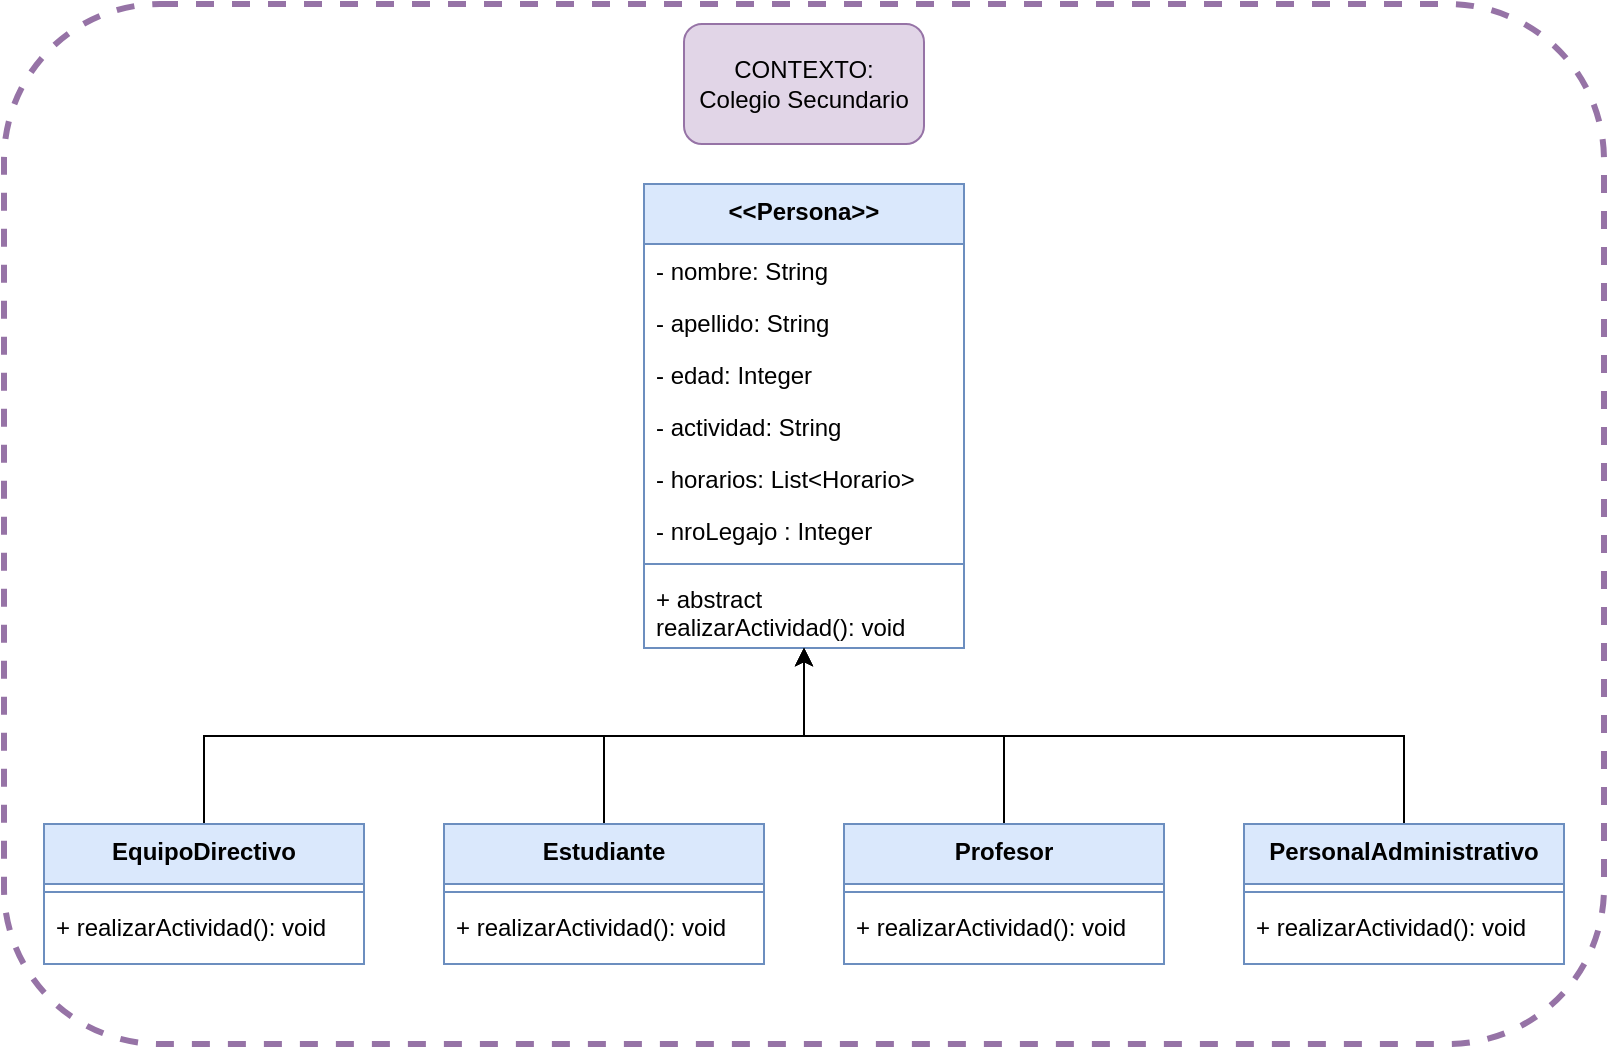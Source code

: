<mxfile version="21.6.9" type="device">
  <diagram id="C5RBs43oDa-KdzZeNtuy" name="Page-1">
    <mxGraphModel dx="1689" dy="1086" grid="1" gridSize="10" guides="1" tooltips="1" connect="1" arrows="1" fold="1" page="1" pageScale="1" pageWidth="827" pageHeight="1169" math="0" shadow="0">
      <root>
        <mxCell id="WIyWlLk6GJQsqaUBKTNV-0" />
        <mxCell id="WIyWlLk6GJQsqaUBKTNV-1" parent="WIyWlLk6GJQsqaUBKTNV-0" />
        <mxCell id="ou2kCYRBUNyOAodPL7JG-32" value="&amp;lt;&amp;lt;Persona&amp;gt;&amp;gt;" style="swimlane;fontStyle=1;align=center;verticalAlign=top;childLayout=stackLayout;horizontal=1;startSize=30;horizontalStack=0;resizeParent=1;resizeParentMax=0;resizeLast=0;collapsible=1;marginBottom=0;whiteSpace=wrap;html=1;fillColor=#dae8fc;strokeColor=#6c8ebf;" parent="WIyWlLk6GJQsqaUBKTNV-1" vertex="1">
          <mxGeometry x="300" y="130" width="160" height="232" as="geometry" />
        </mxCell>
        <mxCell id="ou2kCYRBUNyOAodPL7JG-33" value="- nombre: String" style="text;strokeColor=none;fillColor=none;align=left;verticalAlign=top;spacingLeft=4;spacingRight=4;overflow=hidden;rotatable=0;points=[[0,0.5],[1,0.5]];portConstraint=eastwest;whiteSpace=wrap;html=1;" parent="ou2kCYRBUNyOAodPL7JG-32" vertex="1">
          <mxGeometry y="30" width="160" height="26" as="geometry" />
        </mxCell>
        <mxCell id="ou2kCYRBUNyOAodPL7JG-37" value="- apellido: String" style="text;strokeColor=none;fillColor=none;align=left;verticalAlign=top;spacingLeft=4;spacingRight=4;overflow=hidden;rotatable=0;points=[[0,0.5],[1,0.5]];portConstraint=eastwest;whiteSpace=wrap;html=1;" parent="ou2kCYRBUNyOAodPL7JG-32" vertex="1">
          <mxGeometry y="56" width="160" height="26" as="geometry" />
        </mxCell>
        <mxCell id="ou2kCYRBUNyOAodPL7JG-38" value="- edad: Integer" style="text;strokeColor=none;fillColor=none;align=left;verticalAlign=top;spacingLeft=4;spacingRight=4;overflow=hidden;rotatable=0;points=[[0,0.5],[1,0.5]];portConstraint=eastwest;whiteSpace=wrap;html=1;" parent="ou2kCYRBUNyOAodPL7JG-32" vertex="1">
          <mxGeometry y="82" width="160" height="26" as="geometry" />
        </mxCell>
        <mxCell id="ou2kCYRBUNyOAodPL7JG-39" value="- actividad: String" style="text;strokeColor=none;fillColor=none;align=left;verticalAlign=top;spacingLeft=4;spacingRight=4;overflow=hidden;rotatable=0;points=[[0,0.5],[1,0.5]];portConstraint=eastwest;whiteSpace=wrap;html=1;" parent="ou2kCYRBUNyOAodPL7JG-32" vertex="1">
          <mxGeometry y="108" width="160" height="26" as="geometry" />
        </mxCell>
        <mxCell id="Tk4YuWELkc5uPtAZ75Xs-0" value="- horarios: List&amp;lt;Horario&amp;gt;" style="text;strokeColor=none;fillColor=none;align=left;verticalAlign=top;spacingLeft=4;spacingRight=4;overflow=hidden;rotatable=0;points=[[0,0.5],[1,0.5]];portConstraint=eastwest;whiteSpace=wrap;html=1;" vertex="1" parent="ou2kCYRBUNyOAodPL7JG-32">
          <mxGeometry y="134" width="160" height="26" as="geometry" />
        </mxCell>
        <mxCell id="Tk4YuWELkc5uPtAZ75Xs-36" value="- nroLegajo : Integer" style="text;strokeColor=none;fillColor=none;align=left;verticalAlign=top;spacingLeft=4;spacingRight=4;overflow=hidden;rotatable=0;points=[[0,0.5],[1,0.5]];portConstraint=eastwest;whiteSpace=wrap;html=1;" vertex="1" parent="ou2kCYRBUNyOAodPL7JG-32">
          <mxGeometry y="160" width="160" height="26" as="geometry" />
        </mxCell>
        <mxCell id="ou2kCYRBUNyOAodPL7JG-34" value="" style="line;strokeWidth=1;fillColor=none;align=left;verticalAlign=middle;spacingTop=-1;spacingLeft=3;spacingRight=3;rotatable=0;labelPosition=right;points=[];portConstraint=eastwest;strokeColor=inherit;" parent="ou2kCYRBUNyOAodPL7JG-32" vertex="1">
          <mxGeometry y="186" width="160" height="8" as="geometry" />
        </mxCell>
        <mxCell id="ou2kCYRBUNyOAodPL7JG-35" value="+ abstract realizarActividad(): void" style="text;strokeColor=none;fillColor=none;align=left;verticalAlign=top;spacingLeft=4;spacingRight=4;overflow=hidden;rotatable=0;points=[[0,0.5],[1,0.5]];portConstraint=eastwest;whiteSpace=wrap;html=1;" parent="ou2kCYRBUNyOAodPL7JG-32" vertex="1">
          <mxGeometry y="194" width="160" height="38" as="geometry" />
        </mxCell>
        <mxCell id="ou2kCYRBUNyOAodPL7JG-36" value="CONTEXTO:&lt;br&gt;Colegio Secundario" style="rounded=1;whiteSpace=wrap;html=1;fillColor=#e1d5e7;strokeColor=#9673a6;" parent="WIyWlLk6GJQsqaUBKTNV-1" vertex="1">
          <mxGeometry x="320" y="50" width="120" height="60" as="geometry" />
        </mxCell>
        <mxCell id="Tk4YuWELkc5uPtAZ75Xs-38" style="edgeStyle=orthogonalEdgeStyle;rounded=0;orthogonalLoop=1;jettySize=auto;html=1;exitX=0.5;exitY=0;exitDx=0;exitDy=0;" edge="1" parent="WIyWlLk6GJQsqaUBKTNV-1" source="Tk4YuWELkc5uPtAZ75Xs-1" target="ou2kCYRBUNyOAodPL7JG-32">
          <mxGeometry relative="1" as="geometry" />
        </mxCell>
        <mxCell id="Tk4YuWELkc5uPtAZ75Xs-1" value="PersonalAdministrativo" style="swimlane;fontStyle=1;align=center;verticalAlign=top;childLayout=stackLayout;horizontal=1;startSize=30;horizontalStack=0;resizeParent=1;resizeParentMax=0;resizeLast=0;collapsible=1;marginBottom=0;whiteSpace=wrap;html=1;fillColor=#dae8fc;strokeColor=#6c8ebf;" vertex="1" parent="WIyWlLk6GJQsqaUBKTNV-1">
          <mxGeometry x="600" y="450" width="160" height="70" as="geometry" />
        </mxCell>
        <mxCell id="Tk4YuWELkc5uPtAZ75Xs-7" value="" style="line;strokeWidth=1;fillColor=none;align=left;verticalAlign=middle;spacingTop=-1;spacingLeft=3;spacingRight=3;rotatable=0;labelPosition=right;points=[];portConstraint=eastwest;strokeColor=inherit;" vertex="1" parent="Tk4YuWELkc5uPtAZ75Xs-1">
          <mxGeometry y="30" width="160" height="8" as="geometry" />
        </mxCell>
        <mxCell id="Tk4YuWELkc5uPtAZ75Xs-8" value="+ realizarActividad(): void" style="text;strokeColor=none;fillColor=none;align=left;verticalAlign=top;spacingLeft=4;spacingRight=4;overflow=hidden;rotatable=0;points=[[0,0.5],[1,0.5]];portConstraint=eastwest;whiteSpace=wrap;html=1;" vertex="1" parent="Tk4YuWELkc5uPtAZ75Xs-1">
          <mxGeometry y="38" width="160" height="32" as="geometry" />
        </mxCell>
        <mxCell id="Tk4YuWELkc5uPtAZ75Xs-37" style="edgeStyle=orthogonalEdgeStyle;rounded=0;orthogonalLoop=1;jettySize=auto;html=1;exitX=0.5;exitY=0;exitDx=0;exitDy=0;" edge="1" parent="WIyWlLk6GJQsqaUBKTNV-1" source="Tk4YuWELkc5uPtAZ75Xs-9" target="ou2kCYRBUNyOAodPL7JG-32">
          <mxGeometry relative="1" as="geometry" />
        </mxCell>
        <mxCell id="Tk4YuWELkc5uPtAZ75Xs-9" value="EquipoDirectivo" style="swimlane;fontStyle=1;align=center;verticalAlign=top;childLayout=stackLayout;horizontal=1;startSize=30;horizontalStack=0;resizeParent=1;resizeParentMax=0;resizeLast=0;collapsible=1;marginBottom=0;whiteSpace=wrap;html=1;fillColor=#dae8fc;strokeColor=#6c8ebf;" vertex="1" parent="WIyWlLk6GJQsqaUBKTNV-1">
          <mxGeometry y="450" width="160" height="70" as="geometry" />
        </mxCell>
        <mxCell id="Tk4YuWELkc5uPtAZ75Xs-15" value="" style="line;strokeWidth=1;fillColor=none;align=left;verticalAlign=middle;spacingTop=-1;spacingLeft=3;spacingRight=3;rotatable=0;labelPosition=right;points=[];portConstraint=eastwest;strokeColor=inherit;" vertex="1" parent="Tk4YuWELkc5uPtAZ75Xs-9">
          <mxGeometry y="30" width="160" height="8" as="geometry" />
        </mxCell>
        <mxCell id="Tk4YuWELkc5uPtAZ75Xs-16" value="+ realizarActividad(): void" style="text;strokeColor=none;fillColor=none;align=left;verticalAlign=top;spacingLeft=4;spacingRight=4;overflow=hidden;rotatable=0;points=[[0,0.5],[1,0.5]];portConstraint=eastwest;whiteSpace=wrap;html=1;" vertex="1" parent="Tk4YuWELkc5uPtAZ75Xs-9">
          <mxGeometry y="38" width="160" height="32" as="geometry" />
        </mxCell>
        <mxCell id="Tk4YuWELkc5uPtAZ75Xs-40" style="edgeStyle=orthogonalEdgeStyle;rounded=0;orthogonalLoop=1;jettySize=auto;html=1;" edge="1" parent="WIyWlLk6GJQsqaUBKTNV-1" source="Tk4YuWELkc5uPtAZ75Xs-17" target="ou2kCYRBUNyOAodPL7JG-32">
          <mxGeometry relative="1" as="geometry" />
        </mxCell>
        <mxCell id="Tk4YuWELkc5uPtAZ75Xs-17" value="Estudiante" style="swimlane;fontStyle=1;align=center;verticalAlign=top;childLayout=stackLayout;horizontal=1;startSize=30;horizontalStack=0;resizeParent=1;resizeParentMax=0;resizeLast=0;collapsible=1;marginBottom=0;whiteSpace=wrap;html=1;fillColor=#dae8fc;strokeColor=#6c8ebf;" vertex="1" parent="WIyWlLk6GJQsqaUBKTNV-1">
          <mxGeometry x="200" y="450" width="160" height="70" as="geometry" />
        </mxCell>
        <mxCell id="Tk4YuWELkc5uPtAZ75Xs-23" value="" style="line;strokeWidth=1;fillColor=none;align=left;verticalAlign=middle;spacingTop=-1;spacingLeft=3;spacingRight=3;rotatable=0;labelPosition=right;points=[];portConstraint=eastwest;strokeColor=inherit;" vertex="1" parent="Tk4YuWELkc5uPtAZ75Xs-17">
          <mxGeometry y="30" width="160" height="8" as="geometry" />
        </mxCell>
        <mxCell id="Tk4YuWELkc5uPtAZ75Xs-24" value="+ realizarActividad(): void" style="text;strokeColor=none;fillColor=none;align=left;verticalAlign=top;spacingLeft=4;spacingRight=4;overflow=hidden;rotatable=0;points=[[0,0.5],[1,0.5]];portConstraint=eastwest;whiteSpace=wrap;html=1;" vertex="1" parent="Tk4YuWELkc5uPtAZ75Xs-17">
          <mxGeometry y="38" width="160" height="32" as="geometry" />
        </mxCell>
        <mxCell id="Tk4YuWELkc5uPtAZ75Xs-39" style="edgeStyle=orthogonalEdgeStyle;rounded=0;orthogonalLoop=1;jettySize=auto;html=1;" edge="1" parent="WIyWlLk6GJQsqaUBKTNV-1" source="Tk4YuWELkc5uPtAZ75Xs-25" target="ou2kCYRBUNyOAodPL7JG-32">
          <mxGeometry relative="1" as="geometry" />
        </mxCell>
        <mxCell id="Tk4YuWELkc5uPtAZ75Xs-25" value="Profesor" style="swimlane;fontStyle=1;align=center;verticalAlign=top;childLayout=stackLayout;horizontal=1;startSize=30;horizontalStack=0;resizeParent=1;resizeParentMax=0;resizeLast=0;collapsible=1;marginBottom=0;whiteSpace=wrap;html=1;fillColor=#dae8fc;strokeColor=#6c8ebf;" vertex="1" parent="WIyWlLk6GJQsqaUBKTNV-1">
          <mxGeometry x="400" y="450" width="160" height="70" as="geometry" />
        </mxCell>
        <mxCell id="Tk4YuWELkc5uPtAZ75Xs-31" value="" style="line;strokeWidth=1;fillColor=none;align=left;verticalAlign=middle;spacingTop=-1;spacingLeft=3;spacingRight=3;rotatable=0;labelPosition=right;points=[];portConstraint=eastwest;strokeColor=inherit;" vertex="1" parent="Tk4YuWELkc5uPtAZ75Xs-25">
          <mxGeometry y="30" width="160" height="8" as="geometry" />
        </mxCell>
        <mxCell id="Tk4YuWELkc5uPtAZ75Xs-32" value="+ realizarActividad(): void" style="text;strokeColor=none;fillColor=none;align=left;verticalAlign=top;spacingLeft=4;spacingRight=4;overflow=hidden;rotatable=0;points=[[0,0.5],[1,0.5]];portConstraint=eastwest;whiteSpace=wrap;html=1;" vertex="1" parent="Tk4YuWELkc5uPtAZ75Xs-25">
          <mxGeometry y="38" width="160" height="32" as="geometry" />
        </mxCell>
        <mxCell id="Tk4YuWELkc5uPtAZ75Xs-41" value="" style="rounded=1;whiteSpace=wrap;html=1;fillColor=none;strokeColor=#9673a6;strokeWidth=3;dashed=1;" vertex="1" parent="WIyWlLk6GJQsqaUBKTNV-1">
          <mxGeometry x="-20" y="40" width="800" height="520" as="geometry" />
        </mxCell>
      </root>
    </mxGraphModel>
  </diagram>
</mxfile>
